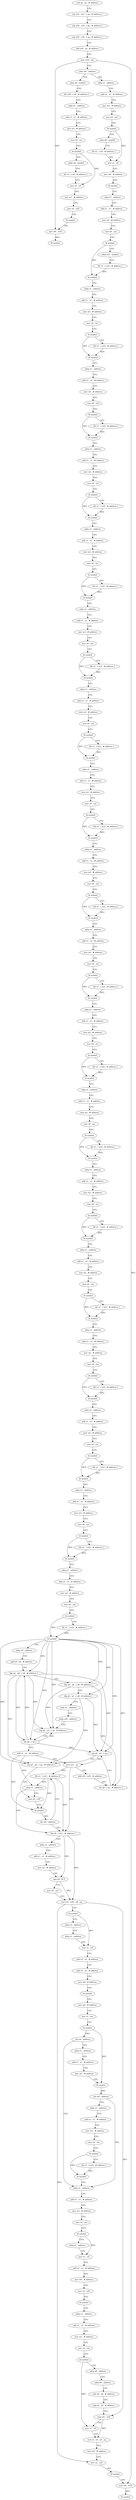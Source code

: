 digraph "func" {
"4204556" [label = "sub sp , sp , # address" ]
"4204560" [label = "stp x22 , x21 , [ sp , # address ]" ]
"4204564" [label = "stp x20 , x19 , [ sp , # address ]" ]
"4204568" [label = "stp x29 , x30 , [ sp , # address ]" ]
"4204572" [label = "add x29 , sp , # address" ]
"4204576" [label = "mov w19 , w0" ]
"4204580" [label = "cbnz w0 , address" ]
"4205448" [label = "adrp x8 , symbol" ]
"4204584" [label = "adrp x1 , address" ]
"4205452" [label = "ldr x20 , [ x8 , # address ]" ]
"4205456" [label = "adrp x1 , address" ]
"4205460" [label = "add x1 , x1 , # address" ]
"4205464" [label = "mov w2 , # address" ]
"4205468" [label = "mov x0 , xzr" ]
"4205472" [label = "bl symbol" ]
"4205476" [label = "adrp x8 , symbol" ]
"4205480" [label = "ldr x3 , [ x8 , # address ]" ]
"4205484" [label = "mov x2 , x0" ]
"4205488" [label = "mov w1 , # address" ]
"4205492" [label = "mov x0 , x20" ]
"4205496" [label = "bl symbol" ]
"4205500" [label = "mov w0 , w19" ]
"4205504" [label = "bl symbol" ]
"4204588" [label = "add x1 , x1 , # address" ]
"4204592" [label = "mov w2 , # address" ]
"4204596" [label = "mov x0 , xzr" ]
"4204600" [label = "bl symbol" ]
"4204604" [label = "adrp x8 , symbol" ]
"4204608" [label = "ldr x2 , [ x8 , # address ]" ]
"4204612" [label = "mov x1 , x0" ]
"4204616" [label = "mov w0 , # address" ]
"4204620" [label = "bl symbol" ]
"4204624" [label = "adrp x1 , address" ]
"4204628" [label = "add x1 , x1 , # address" ]
"4204632" [label = "mov w2 , # address" ]
"4204636" [label = "mov x0 , xzr" ]
"4204640" [label = "bl symbol" ]
"4204644" [label = "adrp x22 , symbol" ]
"4204648" [label = "ldr x1 , [ x22 , # address ]" ]
"4204652" [label = "bl symbol" ]
"4204656" [label = "adrp x1 , address" ]
"4204660" [label = "add x1 , x1 , # address" ]
"4204664" [label = "mov w2 , # address" ]
"4204668" [label = "mov x0 , xzr" ]
"4204672" [label = "bl symbol" ]
"4204676" [label = "ldr x1 , [ x22 , # address ]" ]
"4204680" [label = "bl symbol" ]
"4204684" [label = "adrp x1 , address" ]
"4204688" [label = "add x1 , x1 , # address" ]
"4204692" [label = "mov w2 , # address" ]
"4204696" [label = "mov x0 , xzr" ]
"4204700" [label = "bl symbol" ]
"4204704" [label = "ldr x1 , [ x22 , # address ]" ]
"4204708" [label = "bl symbol" ]
"4204712" [label = "adrp x1 , address" ]
"4204716" [label = "add x1 , x1 , # address" ]
"4204720" [label = "mov w2 , # address" ]
"4204724" [label = "mov x0 , xzr" ]
"4204728" [label = "bl symbol" ]
"4204732" [label = "ldr x1 , [ x22 , # address ]" ]
"4204736" [label = "bl symbol" ]
"4204740" [label = "adrp x1 , address" ]
"4204744" [label = "add x1 , x1 , # address" ]
"4204748" [label = "mov w2 , # address" ]
"4204752" [label = "mov x0 , xzr" ]
"4204756" [label = "bl symbol" ]
"4204760" [label = "ldr x1 , [ x22 , # address ]" ]
"4204764" [label = "bl symbol" ]
"4204768" [label = "adrp x1 , address" ]
"4204772" [label = "add x1 , x1 , # address" ]
"4204776" [label = "mov w2 , # address" ]
"4204780" [label = "mov x0 , xzr" ]
"4204784" [label = "bl symbol" ]
"4204788" [label = "ldr x1 , [ x22 , # address ]" ]
"4204792" [label = "bl symbol" ]
"4204796" [label = "adrp x1 , address" ]
"4204800" [label = "add x1 , x1 , # address" ]
"4204804" [label = "mov w2 , # address" ]
"4204808" [label = "mov x0 , xzr" ]
"4204812" [label = "bl symbol" ]
"4204816" [label = "ldr x1 , [ x22 , # address ]" ]
"4204820" [label = "bl symbol" ]
"4204824" [label = "adrp x1 , address" ]
"4204828" [label = "add x1 , x1 , # address" ]
"4204832" [label = "mov w2 , # address" ]
"4204836" [label = "mov x0 , xzr" ]
"4204840" [label = "bl symbol" ]
"4204844" [label = "ldr x1 , [ x22 , # address ]" ]
"4204848" [label = "bl symbol" ]
"4204852" [label = "adrp x1 , address" ]
"4204856" [label = "add x1 , x1 , # address" ]
"4204860" [label = "mov w2 , # address" ]
"4204864" [label = "mov x0 , xzr" ]
"4204868" [label = "bl symbol" ]
"4204872" [label = "ldr x1 , [ x22 , # address ]" ]
"4204876" [label = "bl symbol" ]
"4204880" [label = "adrp x1 , address" ]
"4204884" [label = "add x1 , x1 , # address" ]
"4204888" [label = "mov w2 , # address" ]
"4204892" [label = "mov x0 , xzr" ]
"4204896" [label = "bl symbol" ]
"4204900" [label = "ldr x1 , [ x22 , # address ]" ]
"4204904" [label = "bl symbol" ]
"4204908" [label = "adrp x1 , address" ]
"4204912" [label = "add x1 , x1 , # address" ]
"4204916" [label = "mov w2 , # address" ]
"4204920" [label = "mov x0 , xzr" ]
"4204924" [label = "bl symbol" ]
"4204928" [label = "ldr x1 , [ x22 , # address ]" ]
"4204932" [label = "bl symbol" ]
"4204936" [label = "adrp x1 , address" ]
"4204940" [label = "add x1 , x1 , # address" ]
"4204944" [label = "mov w2 , # address" ]
"4204948" [label = "mov x0 , xzr" ]
"4204952" [label = "bl symbol" ]
"4204956" [label = "ldr x1 , [ x22 , # address ]" ]
"4204960" [label = "bl symbol" ]
"4204964" [label = "adrp x1 , address" ]
"4204968" [label = "add x1 , x1 , # address" ]
"4204972" [label = "mov w2 , # address" ]
"4204976" [label = "mov x0 , xzr" ]
"4204980" [label = "bl symbol" ]
"4204984" [label = "ldr x1 , [ x22 , # address ]" ]
"4204988" [label = "bl symbol" ]
"4204992" [label = "adrp x1 , address" ]
"4204996" [label = "add x1 , x1 , # address" ]
"4205000" [label = "mov w2 , # address" ]
"4205004" [label = "mov x0 , xzr" ]
"4205008" [label = "bl symbol" ]
"4205012" [label = "ldr x1 , [ x22 , # address ]" ]
"4205016" [label = "bl symbol" ]
"4205020" [label = "adrp x1 , address" ]
"4205024" [label = "add x1 , x1 , # address" ]
"4205028" [label = "mov w2 , # address" ]
"4205032" [label = "mov x0 , xzr" ]
"4205036" [label = "bl symbol" ]
"4205040" [label = "ldr x1 , [ x22 , # address ]" ]
"4205044" [label = "bl symbol" ]
"4205048" [label = "adrp x1 , address" ]
"4205052" [label = "add x1 , x1 , # address" ]
"4205056" [label = "mov w2 , # address" ]
"4205060" [label = "mov x0 , xzr" ]
"4205064" [label = "bl symbol" ]
"4205068" [label = "ldr x1 , [ x22 , # address ]" ]
"4205072" [label = "bl symbol" ]
"4205076" [label = "adrp x1 , address" ]
"4205080" [label = "add x1 , x1 , # address" ]
"4205084" [label = "mov w2 , # address" ]
"4205088" [label = "mov x0 , xzr" ]
"4205092" [label = "bl symbol" ]
"4205096" [label = "ldr x1 , [ x22 , # address ]" ]
"4205100" [label = "bl symbol" ]
"4205104" [label = "adrp x1 , address" ]
"4205108" [label = "add x1 , x1 , # address" ]
"4205112" [label = "mov w2 , # address" ]
"4205116" [label = "mov x0 , xzr" ]
"4205120" [label = "bl symbol" ]
"4205124" [label = "ldr x1 , [ x22 , # address ]" ]
"4205128" [label = "bl symbol" ]
"4205132" [label = "adrp x8 , address" ]
"4205136" [label = "add x8 , x8 , # address" ]
"4205140" [label = "ldp q2 , q0 , [ x8 , # address ]" ]
"4205144" [label = "ldp q3 , q4 , [ x8 , # address ]" ]
"4205148" [label = "ldp q5 , q1 , [ x8 , # address ]" ]
"4205152" [label = "adrp x1 , address" ]
"4205156" [label = "adrp x20 , address" ]
"4205160" [label = "stp q0 , q3 , [ sp , # address ]" ]
"4205164" [label = "ldr q0 , [ x8 ]" ]
"4205168" [label = "add x1 , x1 , # address" ]
"4205172" [label = "mov x21 , sp" ]
"4205176" [label = "add x20 , x20 , # address" ]
"4205180" [label = "str q4 , [ sp , # address ]" ]
"4205184" [label = "stp q0 , q5 , [ sp ]" ]
"4205188" [label = "stp q1 , q2 , [ sp , # address ]" ]
"4205192" [label = "mov x0 , x20" ]
"4205212" [label = "ldr x8 , [ x21 , # address ]" ]
"4205216" [label = "adrp x1 , address" ]
"4205220" [label = "add x1 , x1 , # address" ]
"4205224" [label = "mov w2 , # address" ]
"4205228" [label = "cmp x8 , # 0" ]
"4205232" [label = "mov x0 , xzr" ]
"4205236" [label = "csel x21 , x20 , x8 , eq" ]
"4205240" [label = "bl symbol" ]
"4205244" [label = "adrp x2 , address" ]
"4205248" [label = "adrp x3 , address" ]
"4205252" [label = "mov x1 , x0" ]
"4205256" [label = "add x2 , x2 , # address" ]
"4205260" [label = "add x3 , x3 , # address" ]
"4205264" [label = "mov w0 , # address" ]
"4205268" [label = "bl symbol" ]
"4205272" [label = "mov w0 , # address" ]
"4205276" [label = "mov x1 , xzr" ]
"4205280" [label = "bl symbol" ]
"4205284" [label = "cbz x0 , address" ]
"4205336" [label = "adrp x1 , address" ]
"4205288" [label = "adrp x1 , address" ]
"4205204" [label = "ldr x1 , [ x21 , # address ]!" ]
"4205208" [label = "cbnz x1 , address" ]
"4205340" [label = "add x1 , x1 , # address" ]
"4205344" [label = "mov w2 , # address" ]
"4205348" [label = "mov x0 , xzr" ]
"4205352" [label = "bl symbol" ]
"4205356" [label = "adrp x2 , address" ]
"4205360" [label = "mov x1 , x0" ]
"4205364" [label = "add x2 , x2 , # address" ]
"4205368" [label = "mov w0 , # address" ]
"4205372" [label = "mov x3 , x20" ]
"4205376" [label = "bl symbol" ]
"4205380" [label = "adrp x1 , address" ]
"4205384" [label = "add x1 , x1 , # address" ]
"4205388" [label = "mov w2 , # address" ]
"4205392" [label = "mov x0 , xzr" ]
"4205396" [label = "bl symbol" ]
"4205400" [label = "adrp x8 , address" ]
"4205404" [label = "adrp x9 , address" ]
"4205408" [label = "add x8 , x8 , # address" ]
"4205412" [label = "add x9 , x9 , # address" ]
"4205416" [label = "cmp x21 , x20" ]
"4205420" [label = "mov x1 , x0" ]
"4205424" [label = "csel x3 , x9 , x8 , eq" ]
"4205428" [label = "mov w0 , # address" ]
"4205432" [label = "mov x2 , x21" ]
"4205436" [label = "bl symbol" ]
"4205440" [label = "mov w0 , w19" ]
"4205444" [label = "bl symbol" ]
"4205292" [label = "add x1 , x1 , # address" ]
"4205296" [label = "mov w2 , # address" ]
"4205300" [label = "bl symbol" ]
"4205304" [label = "cbz w0 , address" ]
"4205308" [label = "adrp x1 , address" ]
"4205196" [label = "bl symbol" ]
"4205200" [label = "cbz w0 , address" ]
"4205312" [label = "add x1 , x1 , # address" ]
"4205316" [label = "mov w2 , # address" ]
"4205320" [label = "mov x0 , xzr" ]
"4205324" [label = "bl symbol" ]
"4205328" [label = "ldr x1 , [ x22 , # address ]" ]
"4205332" [label = "bl symbol" ]
"4204556" -> "4204560" [ label = "CFG" ]
"4204560" -> "4204564" [ label = "CFG" ]
"4204564" -> "4204568" [ label = "CFG" ]
"4204568" -> "4204572" [ label = "CFG" ]
"4204572" -> "4204576" [ label = "CFG" ]
"4204576" -> "4204580" [ label = "CFG" ]
"4204576" -> "4205500" [ label = "DFG" ]
"4204576" -> "4205440" [ label = "DFG" ]
"4204580" -> "4205448" [ label = "CFG" ]
"4204580" -> "4204584" [ label = "CFG" ]
"4205448" -> "4205452" [ label = "CFG" ]
"4204584" -> "4204588" [ label = "CFG" ]
"4205452" -> "4205456" [ label = "CFG" ]
"4205456" -> "4205460" [ label = "CFG" ]
"4205460" -> "4205464" [ label = "CFG" ]
"4205464" -> "4205468" [ label = "CFG" ]
"4205468" -> "4205472" [ label = "CFG" ]
"4205472" -> "4205476" [ label = "CFG" ]
"4205472" -> "4205484" [ label = "DFG" ]
"4205476" -> "4205480" [ label = "CFG" ]
"4205480" -> "4205484" [ label = "CFG" ]
"4205484" -> "4205488" [ label = "CFG" ]
"4205488" -> "4205492" [ label = "CFG" ]
"4205492" -> "4205496" [ label = "CFG" ]
"4205496" -> "4205500" [ label = "CFG" ]
"4205500" -> "4205504" [ label = "DFG" ]
"4204588" -> "4204592" [ label = "CFG" ]
"4204592" -> "4204596" [ label = "CFG" ]
"4204596" -> "4204600" [ label = "CFG" ]
"4204600" -> "4204604" [ label = "CFG" ]
"4204600" -> "4204612" [ label = "DFG" ]
"4204604" -> "4204608" [ label = "CFG" ]
"4204608" -> "4204612" [ label = "CFG" ]
"4204612" -> "4204616" [ label = "CFG" ]
"4204616" -> "4204620" [ label = "CFG" ]
"4204620" -> "4204624" [ label = "CFG" ]
"4204624" -> "4204628" [ label = "CFG" ]
"4204628" -> "4204632" [ label = "CFG" ]
"4204632" -> "4204636" [ label = "CFG" ]
"4204636" -> "4204640" [ label = "CFG" ]
"4204640" -> "4204644" [ label = "CFG" ]
"4204640" -> "4204652" [ label = "DFG" ]
"4204644" -> "4204648" [ label = "CFG" ]
"4204648" -> "4204652" [ label = "DFG" ]
"4204652" -> "4204656" [ label = "CFG" ]
"4204656" -> "4204660" [ label = "CFG" ]
"4204660" -> "4204664" [ label = "CFG" ]
"4204664" -> "4204668" [ label = "CFG" ]
"4204668" -> "4204672" [ label = "CFG" ]
"4204672" -> "4204676" [ label = "CFG" ]
"4204672" -> "4204680" [ label = "DFG" ]
"4204676" -> "4204680" [ label = "DFG" ]
"4204680" -> "4204684" [ label = "CFG" ]
"4204684" -> "4204688" [ label = "CFG" ]
"4204688" -> "4204692" [ label = "CFG" ]
"4204692" -> "4204696" [ label = "CFG" ]
"4204696" -> "4204700" [ label = "CFG" ]
"4204700" -> "4204704" [ label = "CFG" ]
"4204700" -> "4204708" [ label = "DFG" ]
"4204704" -> "4204708" [ label = "DFG" ]
"4204708" -> "4204712" [ label = "CFG" ]
"4204712" -> "4204716" [ label = "CFG" ]
"4204716" -> "4204720" [ label = "CFG" ]
"4204720" -> "4204724" [ label = "CFG" ]
"4204724" -> "4204728" [ label = "CFG" ]
"4204728" -> "4204732" [ label = "CFG" ]
"4204728" -> "4204736" [ label = "DFG" ]
"4204732" -> "4204736" [ label = "DFG" ]
"4204736" -> "4204740" [ label = "CFG" ]
"4204740" -> "4204744" [ label = "CFG" ]
"4204744" -> "4204748" [ label = "CFG" ]
"4204748" -> "4204752" [ label = "CFG" ]
"4204752" -> "4204756" [ label = "CFG" ]
"4204756" -> "4204760" [ label = "CFG" ]
"4204756" -> "4204764" [ label = "DFG" ]
"4204760" -> "4204764" [ label = "DFG" ]
"4204764" -> "4204768" [ label = "CFG" ]
"4204768" -> "4204772" [ label = "CFG" ]
"4204772" -> "4204776" [ label = "CFG" ]
"4204776" -> "4204780" [ label = "CFG" ]
"4204780" -> "4204784" [ label = "CFG" ]
"4204784" -> "4204788" [ label = "CFG" ]
"4204784" -> "4204792" [ label = "DFG" ]
"4204788" -> "4204792" [ label = "DFG" ]
"4204792" -> "4204796" [ label = "CFG" ]
"4204796" -> "4204800" [ label = "CFG" ]
"4204800" -> "4204804" [ label = "CFG" ]
"4204804" -> "4204808" [ label = "CFG" ]
"4204808" -> "4204812" [ label = "CFG" ]
"4204812" -> "4204816" [ label = "CFG" ]
"4204812" -> "4204820" [ label = "DFG" ]
"4204816" -> "4204820" [ label = "DFG" ]
"4204820" -> "4204824" [ label = "CFG" ]
"4204824" -> "4204828" [ label = "CFG" ]
"4204828" -> "4204832" [ label = "CFG" ]
"4204832" -> "4204836" [ label = "CFG" ]
"4204836" -> "4204840" [ label = "CFG" ]
"4204840" -> "4204844" [ label = "CFG" ]
"4204840" -> "4204848" [ label = "DFG" ]
"4204844" -> "4204848" [ label = "DFG" ]
"4204848" -> "4204852" [ label = "CFG" ]
"4204852" -> "4204856" [ label = "CFG" ]
"4204856" -> "4204860" [ label = "CFG" ]
"4204860" -> "4204864" [ label = "CFG" ]
"4204864" -> "4204868" [ label = "CFG" ]
"4204868" -> "4204872" [ label = "CFG" ]
"4204868" -> "4204876" [ label = "DFG" ]
"4204872" -> "4204876" [ label = "DFG" ]
"4204876" -> "4204880" [ label = "CFG" ]
"4204880" -> "4204884" [ label = "CFG" ]
"4204884" -> "4204888" [ label = "CFG" ]
"4204888" -> "4204892" [ label = "CFG" ]
"4204892" -> "4204896" [ label = "CFG" ]
"4204896" -> "4204900" [ label = "CFG" ]
"4204896" -> "4204904" [ label = "DFG" ]
"4204900" -> "4204904" [ label = "DFG" ]
"4204904" -> "4204908" [ label = "CFG" ]
"4204908" -> "4204912" [ label = "CFG" ]
"4204912" -> "4204916" [ label = "CFG" ]
"4204916" -> "4204920" [ label = "CFG" ]
"4204920" -> "4204924" [ label = "CFG" ]
"4204924" -> "4204928" [ label = "CFG" ]
"4204924" -> "4204932" [ label = "DFG" ]
"4204928" -> "4204932" [ label = "DFG" ]
"4204932" -> "4204936" [ label = "CFG" ]
"4204936" -> "4204940" [ label = "CFG" ]
"4204940" -> "4204944" [ label = "CFG" ]
"4204944" -> "4204948" [ label = "CFG" ]
"4204948" -> "4204952" [ label = "CFG" ]
"4204952" -> "4204956" [ label = "CFG" ]
"4204952" -> "4204960" [ label = "DFG" ]
"4204956" -> "4204960" [ label = "DFG" ]
"4204960" -> "4204964" [ label = "CFG" ]
"4204964" -> "4204968" [ label = "CFG" ]
"4204968" -> "4204972" [ label = "CFG" ]
"4204972" -> "4204976" [ label = "CFG" ]
"4204976" -> "4204980" [ label = "CFG" ]
"4204980" -> "4204984" [ label = "CFG" ]
"4204980" -> "4204988" [ label = "DFG" ]
"4204984" -> "4204988" [ label = "DFG" ]
"4204988" -> "4204992" [ label = "CFG" ]
"4204992" -> "4204996" [ label = "CFG" ]
"4204996" -> "4205000" [ label = "CFG" ]
"4205000" -> "4205004" [ label = "CFG" ]
"4205004" -> "4205008" [ label = "CFG" ]
"4205008" -> "4205012" [ label = "CFG" ]
"4205008" -> "4205016" [ label = "DFG" ]
"4205012" -> "4205016" [ label = "DFG" ]
"4205016" -> "4205020" [ label = "CFG" ]
"4205020" -> "4205024" [ label = "CFG" ]
"4205024" -> "4205028" [ label = "CFG" ]
"4205028" -> "4205032" [ label = "CFG" ]
"4205032" -> "4205036" [ label = "CFG" ]
"4205036" -> "4205040" [ label = "CFG" ]
"4205036" -> "4205044" [ label = "DFG" ]
"4205040" -> "4205044" [ label = "DFG" ]
"4205044" -> "4205048" [ label = "CFG" ]
"4205048" -> "4205052" [ label = "CFG" ]
"4205052" -> "4205056" [ label = "CFG" ]
"4205056" -> "4205060" [ label = "CFG" ]
"4205060" -> "4205064" [ label = "CFG" ]
"4205064" -> "4205068" [ label = "CFG" ]
"4205064" -> "4205072" [ label = "DFG" ]
"4205068" -> "4205072" [ label = "DFG" ]
"4205072" -> "4205076" [ label = "CFG" ]
"4205076" -> "4205080" [ label = "CFG" ]
"4205080" -> "4205084" [ label = "CFG" ]
"4205084" -> "4205088" [ label = "CFG" ]
"4205088" -> "4205092" [ label = "CFG" ]
"4205092" -> "4205096" [ label = "CFG" ]
"4205092" -> "4205100" [ label = "DFG" ]
"4205096" -> "4205100" [ label = "DFG" ]
"4205100" -> "4205104" [ label = "CFG" ]
"4205104" -> "4205108" [ label = "CFG" ]
"4205108" -> "4205112" [ label = "CFG" ]
"4205112" -> "4205116" [ label = "CFG" ]
"4205116" -> "4205120" [ label = "CFG" ]
"4205120" -> "4205124" [ label = "CFG" ]
"4205120" -> "4205128" [ label = "DFG" ]
"4205124" -> "4205128" [ label = "DFG" ]
"4205128" -> "4205132" [ label = "CFG" ]
"4205128" -> "4205140" [ label = "DFG" ]
"4205128" -> "4205160" [ label = "DFG" ]
"4205128" -> "4205164" [ label = "DFG" ]
"4205128" -> "4205184" [ label = "DFG" ]
"4205128" -> "4205148" [ label = "DFG" ]
"4205128" -> "4205188" [ label = "DFG" ]
"4205128" -> "4205144" [ label = "DFG" ]
"4205128" -> "4205180" [ label = "DFG" ]
"4205132" -> "4205136" [ label = "CFG" ]
"4205136" -> "4205140" [ label = "CFG" ]
"4205140" -> "4205144" [ label = "CFG" ]
"4205140" -> "4205160" [ label = "DFG" ]
"4205140" -> "4205164" [ label = "DFG" ]
"4205140" -> "4205184" [ label = "DFG" ]
"4205140" -> "4205188" [ label = "DFG" ]
"4205144" -> "4205148" [ label = "CFG" ]
"4205144" -> "4205160" [ label = "DFG" ]
"4205144" -> "4205180" [ label = "DFG" ]
"4205148" -> "4205152" [ label = "CFG" ]
"4205148" -> "4205184" [ label = "DFG" ]
"4205148" -> "4205188" [ label = "DFG" ]
"4205152" -> "4205156" [ label = "CFG" ]
"4205156" -> "4205160" [ label = "CFG" ]
"4205160" -> "4205164" [ label = "CFG" ]
"4205164" -> "4205168" [ label = "CFG" ]
"4205164" -> "4205140" [ label = "DFG" ]
"4205164" -> "4205160" [ label = "DFG" ]
"4205164" -> "4205184" [ label = "DFG" ]
"4205168" -> "4205172" [ label = "CFG" ]
"4205168" -> "4205196" [ label = "DFG" ]
"4205168" -> "4205208" [ label = "DFG" ]
"4205172" -> "4205176" [ label = "CFG" ]
"4205172" -> "4205212" [ label = "DFG" ]
"4205172" -> "4205204" [ label = "DFG" ]
"4205176" -> "4205180" [ label = "CFG" ]
"4205180" -> "4205184" [ label = "CFG" ]
"4205184" -> "4205188" [ label = "CFG" ]
"4205184" -> "4205172" [ label = "DFG" ]
"4205188" -> "4205192" [ label = "CFG" ]
"4205192" -> "4205196" [ label = "CFG" ]
"4205212" -> "4205216" [ label = "CFG" ]
"4205212" -> "4205228" [ label = "DFG" ]
"4205212" -> "4205236" [ label = "DFG" ]
"4205216" -> "4205220" [ label = "CFG" ]
"4205220" -> "4205224" [ label = "CFG" ]
"4205224" -> "4205228" [ label = "CFG" ]
"4205228" -> "4205232" [ label = "CFG" ]
"4205228" -> "4205236" [ label = "DFG" ]
"4205232" -> "4205236" [ label = "CFG" ]
"4205236" -> "4205240" [ label = "CFG" ]
"4205236" -> "4205416" [ label = "DFG" ]
"4205236" -> "4205432" [ label = "DFG" ]
"4205240" -> "4205244" [ label = "CFG" ]
"4205240" -> "4205252" [ label = "DFG" ]
"4205244" -> "4205248" [ label = "CFG" ]
"4205248" -> "4205252" [ label = "CFG" ]
"4205252" -> "4205256" [ label = "CFG" ]
"4205256" -> "4205260" [ label = "CFG" ]
"4205260" -> "4205264" [ label = "CFG" ]
"4205264" -> "4205268" [ label = "CFG" ]
"4205268" -> "4205272" [ label = "CFG" ]
"4205272" -> "4205276" [ label = "CFG" ]
"4205276" -> "4205280" [ label = "CFG" ]
"4205280" -> "4205284" [ label = "DFG" ]
"4205280" -> "4205300" [ label = "DFG" ]
"4205284" -> "4205336" [ label = "CFG" ]
"4205284" -> "4205288" [ label = "CFG" ]
"4205336" -> "4205340" [ label = "CFG" ]
"4205288" -> "4205292" [ label = "CFG" ]
"4205204" -> "4205208" [ label = "DFG" ]
"4205204" -> "4205196" [ label = "DFG" ]
"4205204" -> "4205212" [ label = "DFG" ]
"4205208" -> "4205192" [ label = "CFG" ]
"4205208" -> "4205212" [ label = "CFG" ]
"4205340" -> "4205344" [ label = "CFG" ]
"4205344" -> "4205348" [ label = "CFG" ]
"4205348" -> "4205352" [ label = "CFG" ]
"4205352" -> "4205356" [ label = "CFG" ]
"4205352" -> "4205360" [ label = "DFG" ]
"4205356" -> "4205360" [ label = "CFG" ]
"4205360" -> "4205364" [ label = "CFG" ]
"4205364" -> "4205368" [ label = "CFG" ]
"4205368" -> "4205372" [ label = "CFG" ]
"4205372" -> "4205376" [ label = "CFG" ]
"4205376" -> "4205380" [ label = "CFG" ]
"4205380" -> "4205384" [ label = "CFG" ]
"4205384" -> "4205388" [ label = "CFG" ]
"4205388" -> "4205392" [ label = "CFG" ]
"4205392" -> "4205396" [ label = "CFG" ]
"4205396" -> "4205400" [ label = "CFG" ]
"4205396" -> "4205420" [ label = "DFG" ]
"4205400" -> "4205404" [ label = "CFG" ]
"4205404" -> "4205408" [ label = "CFG" ]
"4205408" -> "4205412" [ label = "CFG" ]
"4205412" -> "4205416" [ label = "CFG" ]
"4205416" -> "4205420" [ label = "CFG" ]
"4205416" -> "4205424" [ label = "DFG" ]
"4205420" -> "4205424" [ label = "CFG" ]
"4205424" -> "4205428" [ label = "CFG" ]
"4205428" -> "4205432" [ label = "CFG" ]
"4205432" -> "4205436" [ label = "CFG" ]
"4205436" -> "4205440" [ label = "CFG" ]
"4205440" -> "4205444" [ label = "DFG" ]
"4205292" -> "4205296" [ label = "CFG" ]
"4205296" -> "4205300" [ label = "CFG" ]
"4205300" -> "4205304" [ label = "DFG" ]
"4205304" -> "4205336" [ label = "CFG" ]
"4205304" -> "4205308" [ label = "CFG" ]
"4205308" -> "4205312" [ label = "CFG" ]
"4205196" -> "4205200" [ label = "DFG" ]
"4205200" -> "4205212" [ label = "CFG" ]
"4205200" -> "4205204" [ label = "CFG" ]
"4205312" -> "4205316" [ label = "CFG" ]
"4205316" -> "4205320" [ label = "CFG" ]
"4205320" -> "4205324" [ label = "CFG" ]
"4205324" -> "4205328" [ label = "CFG" ]
"4205324" -> "4205332" [ label = "DFG" ]
"4205328" -> "4205332" [ label = "DFG" ]
"4205332" -> "4205336" [ label = "CFG" ]
}
